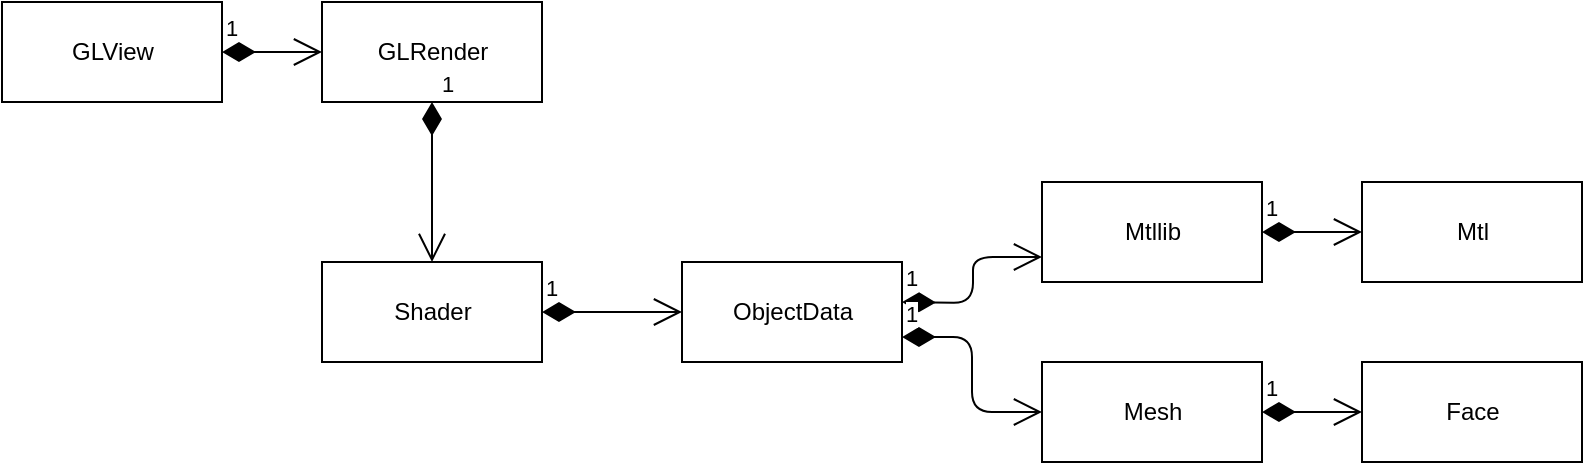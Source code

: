 <mxfile version="13.10.4" type="github">
  <diagram id="Ua2dPTa5Rs49JCpVA3tZ" name="第 1 页">
    <mxGraphModel dx="1038" dy="548" grid="1" gridSize="10" guides="1" tooltips="1" connect="1" arrows="1" fold="1" page="1" pageScale="1" pageWidth="2339" pageHeight="3300" math="0" shadow="0">
      <root>
        <mxCell id="0" />
        <mxCell id="1" parent="0" />
        <mxCell id="6IysQoJjXPUectvoglUJ-1" value="GLView" style="html=1;" parent="1" vertex="1">
          <mxGeometry x="40" y="110" width="110" height="50" as="geometry" />
        </mxCell>
        <mxCell id="6IysQoJjXPUectvoglUJ-3" value="GLRender" style="html=1;" parent="1" vertex="1">
          <mxGeometry x="200" y="110" width="110" height="50" as="geometry" />
        </mxCell>
        <mxCell id="6IysQoJjXPUectvoglUJ-4" value="ObjectData" style="html=1;" parent="1" vertex="1">
          <mxGeometry x="380" y="240" width="110" height="50" as="geometry" />
        </mxCell>
        <mxCell id="6IysQoJjXPUectvoglUJ-5" value="Mtllib" style="html=1;" parent="1" vertex="1">
          <mxGeometry x="560" y="200" width="110" height="50" as="geometry" />
        </mxCell>
        <mxCell id="6IysQoJjXPUectvoglUJ-6" value="Mtl" style="html=1;" parent="1" vertex="1">
          <mxGeometry x="720" y="200" width="110" height="50" as="geometry" />
        </mxCell>
        <mxCell id="6IysQoJjXPUectvoglUJ-7" value="Mesh" style="html=1;" parent="1" vertex="1">
          <mxGeometry x="560" y="290" width="110" height="50" as="geometry" />
        </mxCell>
        <mxCell id="6IysQoJjXPUectvoglUJ-8" value="Face" style="html=1;" parent="1" vertex="1">
          <mxGeometry x="720" y="290" width="110" height="50" as="geometry" />
        </mxCell>
        <mxCell id="6IysQoJjXPUectvoglUJ-11" value="1" style="endArrow=open;html=1;endSize=12;startArrow=diamondThin;startSize=14;startFill=1;edgeStyle=orthogonalEdgeStyle;align=left;verticalAlign=bottom;entryX=0;entryY=0.75;entryDx=0;entryDy=0;" parent="1" target="6IysQoJjXPUectvoglUJ-5" edge="1">
          <mxGeometry x="-1" y="3" relative="1" as="geometry">
            <mxPoint x="490" y="260" as="sourcePoint" />
            <mxPoint x="670" y="269.5" as="targetPoint" />
          </mxGeometry>
        </mxCell>
        <mxCell id="6IysQoJjXPUectvoglUJ-13" value="1" style="endArrow=open;html=1;endSize=12;startArrow=diamondThin;startSize=14;startFill=1;edgeStyle=orthogonalEdgeStyle;align=left;verticalAlign=bottom;exitX=1;exitY=0.5;exitDx=0;exitDy=0;" parent="1" source="6IysQoJjXPUectvoglUJ-5" target="6IysQoJjXPUectvoglUJ-6" edge="1">
          <mxGeometry x="-1" y="3" relative="1" as="geometry">
            <mxPoint x="680" y="230" as="sourcePoint" />
            <mxPoint x="830" y="224" as="targetPoint" />
          </mxGeometry>
        </mxCell>
        <mxCell id="6IysQoJjXPUectvoglUJ-16" value="1" style="endArrow=open;html=1;endSize=12;startArrow=diamondThin;startSize=14;startFill=1;edgeStyle=orthogonalEdgeStyle;align=left;verticalAlign=bottom;entryX=0;entryY=0.5;entryDx=0;entryDy=0;exitX=1;exitY=0.5;exitDx=0;exitDy=0;" parent="1" source="6IysQoJjXPUectvoglUJ-7" target="6IysQoJjXPUectvoglUJ-8" edge="1">
          <mxGeometry x="-1" y="3" relative="1" as="geometry">
            <mxPoint x="680" y="315" as="sourcePoint" />
            <mxPoint x="240" y="360" as="targetPoint" />
          </mxGeometry>
        </mxCell>
        <mxCell id="6IysQoJjXPUectvoglUJ-17" value="Shader" style="html=1;" parent="1" vertex="1">
          <mxGeometry x="200" y="240" width="110" height="50" as="geometry" />
        </mxCell>
        <mxCell id="BzXfN8QUIZ4uD0MX5tTU-8" value="1" style="endArrow=open;html=1;endSize=12;startArrow=diamondThin;startSize=14;startFill=1;edgeStyle=orthogonalEdgeStyle;align=left;verticalAlign=bottom;" parent="1" source="6IysQoJjXPUectvoglUJ-1" target="6IysQoJjXPUectvoglUJ-3" edge="1">
          <mxGeometry x="-1" y="3" relative="1" as="geometry">
            <mxPoint x="40" y="460" as="sourcePoint" />
            <mxPoint x="200" y="460" as="targetPoint" />
          </mxGeometry>
        </mxCell>
        <mxCell id="Fs9h_nL5IT-47Sxv_z2a-1" value="1" style="endArrow=open;html=1;endSize=12;startArrow=diamondThin;startSize=14;startFill=1;edgeStyle=orthogonalEdgeStyle;align=left;verticalAlign=bottom;exitX=1;exitY=0.5;exitDx=0;exitDy=0;entryX=0;entryY=0.5;entryDx=0;entryDy=0;" parent="1" source="6IysQoJjXPUectvoglUJ-17" target="6IysQoJjXPUectvoglUJ-4" edge="1">
          <mxGeometry x="-1" y="3" relative="1" as="geometry">
            <mxPoint x="40" y="440" as="sourcePoint" />
            <mxPoint x="440" y="320" as="targetPoint" />
            <Array as="points">
              <mxPoint x="350" y="265" />
              <mxPoint x="350" y="265" />
            </Array>
          </mxGeometry>
        </mxCell>
        <mxCell id="Fs9h_nL5IT-47Sxv_z2a-2" value="1" style="endArrow=open;html=1;endSize=12;startArrow=diamondThin;startSize=14;startFill=1;edgeStyle=orthogonalEdgeStyle;align=left;verticalAlign=bottom;exitX=0.5;exitY=1;exitDx=0;exitDy=0;entryX=0.5;entryY=0;entryDx=0;entryDy=0;" parent="1" source="6IysQoJjXPUectvoglUJ-3" target="6IysQoJjXPUectvoglUJ-17" edge="1">
          <mxGeometry x="-1" y="3" relative="1" as="geometry">
            <mxPoint x="220" y="250" as="sourcePoint" />
            <mxPoint x="255" y="360" as="targetPoint" />
          </mxGeometry>
        </mxCell>
        <mxCell id="Fs9h_nL5IT-47Sxv_z2a-5" value="1" style="endArrow=open;html=1;endSize=12;startArrow=diamondThin;startSize=14;startFill=1;edgeStyle=orthogonalEdgeStyle;align=left;verticalAlign=bottom;exitX=1;exitY=0.75;exitDx=0;exitDy=0;entryX=0;entryY=0.5;entryDx=0;entryDy=0;" parent="1" source="6IysQoJjXPUectvoglUJ-4" target="6IysQoJjXPUectvoglUJ-7" edge="1">
          <mxGeometry x="-1" y="3" relative="1" as="geometry">
            <mxPoint x="40" y="440" as="sourcePoint" />
            <mxPoint x="200" y="440" as="targetPoint" />
          </mxGeometry>
        </mxCell>
      </root>
    </mxGraphModel>
  </diagram>
</mxfile>
